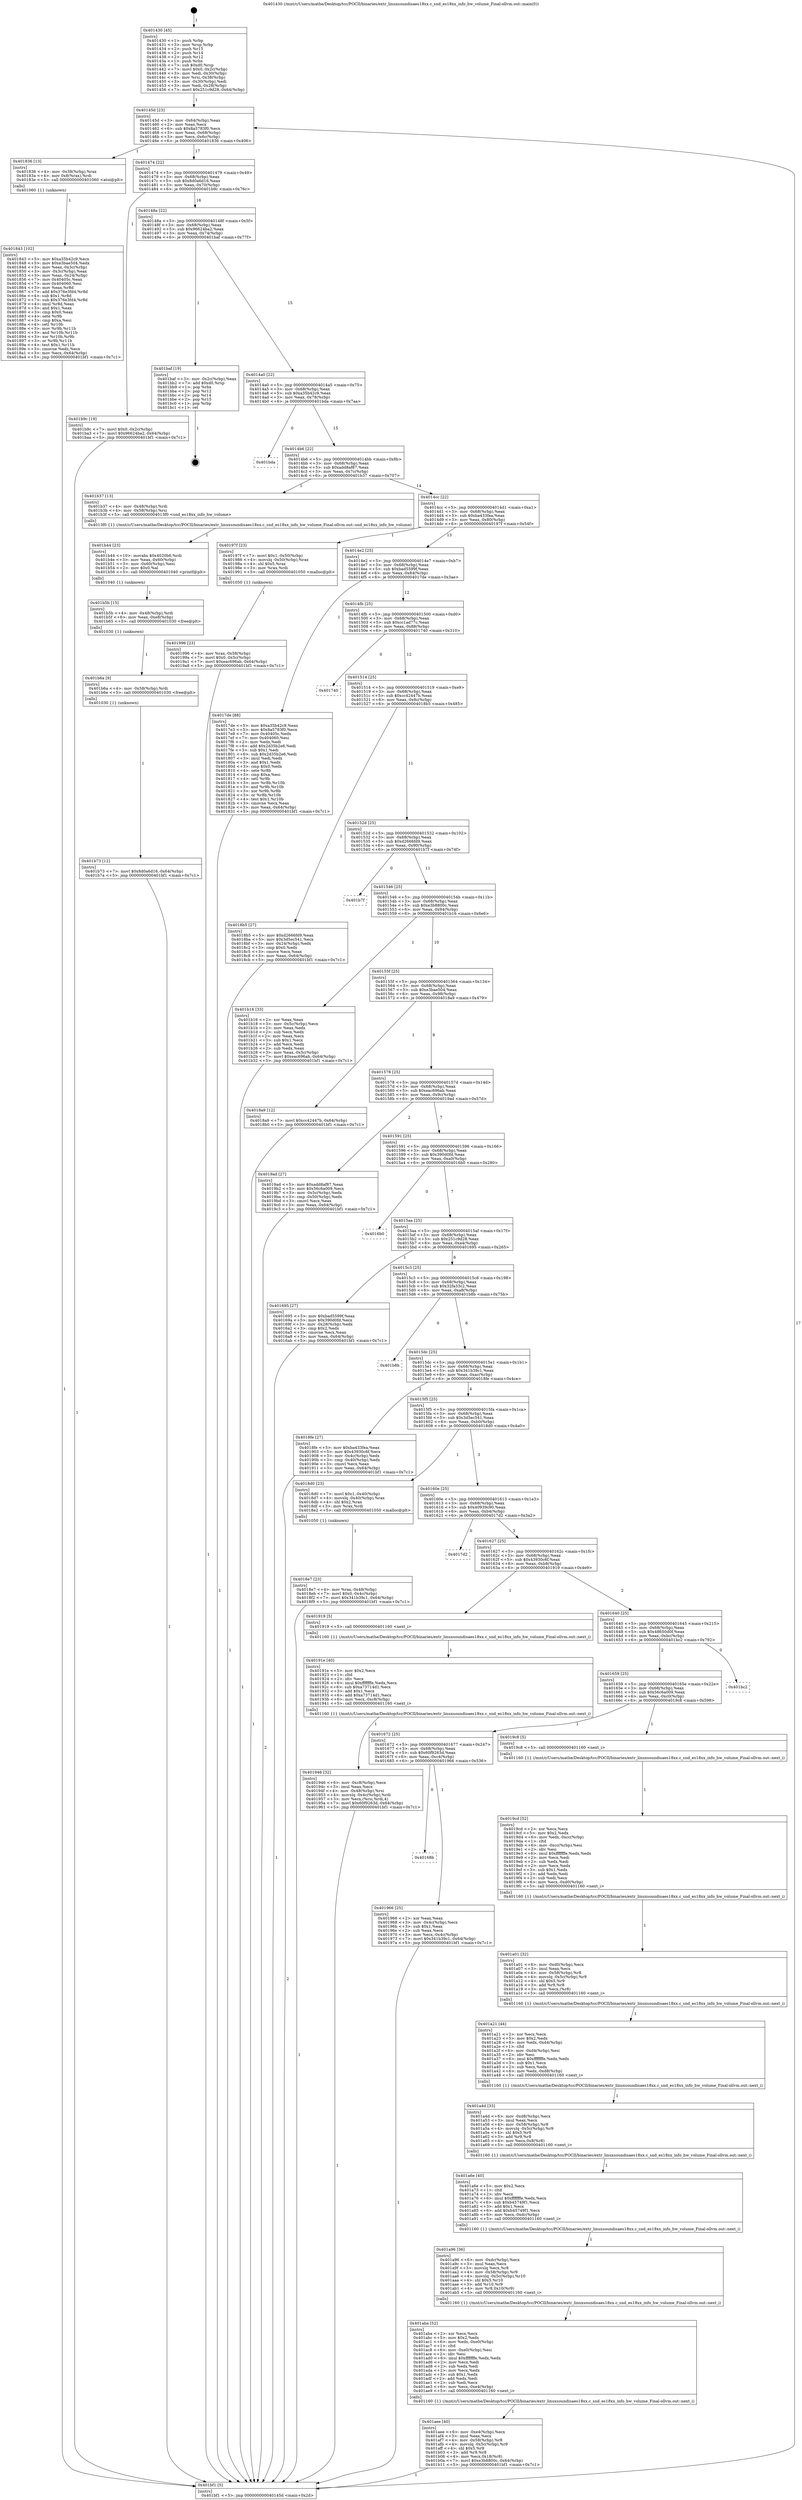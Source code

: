 digraph "0x401430" {
  label = "0x401430 (/mnt/c/Users/mathe/Desktop/tcc/POCII/binaries/extr_linuxsoundisaes18xx.c_snd_es18xx_info_hw_volume_Final-ollvm.out::main(0))"
  labelloc = "t"
  node[shape=record]

  Entry [label="",width=0.3,height=0.3,shape=circle,fillcolor=black,style=filled]
  "0x40145d" [label="{
     0x40145d [23]\l
     | [instrs]\l
     &nbsp;&nbsp;0x40145d \<+3\>: mov -0x64(%rbp),%eax\l
     &nbsp;&nbsp;0x401460 \<+2\>: mov %eax,%ecx\l
     &nbsp;&nbsp;0x401462 \<+6\>: sub $0x8a5783f0,%ecx\l
     &nbsp;&nbsp;0x401468 \<+3\>: mov %eax,-0x68(%rbp)\l
     &nbsp;&nbsp;0x40146b \<+3\>: mov %ecx,-0x6c(%rbp)\l
     &nbsp;&nbsp;0x40146e \<+6\>: je 0000000000401836 \<main+0x406\>\l
  }"]
  "0x401836" [label="{
     0x401836 [13]\l
     | [instrs]\l
     &nbsp;&nbsp;0x401836 \<+4\>: mov -0x38(%rbp),%rax\l
     &nbsp;&nbsp;0x40183a \<+4\>: mov 0x8(%rax),%rdi\l
     &nbsp;&nbsp;0x40183e \<+5\>: call 0000000000401060 \<atoi@plt\>\l
     | [calls]\l
     &nbsp;&nbsp;0x401060 \{1\} (unknown)\l
  }"]
  "0x401474" [label="{
     0x401474 [22]\l
     | [instrs]\l
     &nbsp;&nbsp;0x401474 \<+5\>: jmp 0000000000401479 \<main+0x49\>\l
     &nbsp;&nbsp;0x401479 \<+3\>: mov -0x68(%rbp),%eax\l
     &nbsp;&nbsp;0x40147c \<+5\>: sub $0x8d0a6d16,%eax\l
     &nbsp;&nbsp;0x401481 \<+3\>: mov %eax,-0x70(%rbp)\l
     &nbsp;&nbsp;0x401484 \<+6\>: je 0000000000401b9c \<main+0x76c\>\l
  }"]
  Exit [label="",width=0.3,height=0.3,shape=circle,fillcolor=black,style=filled,peripheries=2]
  "0x401b9c" [label="{
     0x401b9c [19]\l
     | [instrs]\l
     &nbsp;&nbsp;0x401b9c \<+7\>: movl $0x0,-0x2c(%rbp)\l
     &nbsp;&nbsp;0x401ba3 \<+7\>: movl $0x96624ba2,-0x64(%rbp)\l
     &nbsp;&nbsp;0x401baa \<+5\>: jmp 0000000000401bf1 \<main+0x7c1\>\l
  }"]
  "0x40148a" [label="{
     0x40148a [22]\l
     | [instrs]\l
     &nbsp;&nbsp;0x40148a \<+5\>: jmp 000000000040148f \<main+0x5f\>\l
     &nbsp;&nbsp;0x40148f \<+3\>: mov -0x68(%rbp),%eax\l
     &nbsp;&nbsp;0x401492 \<+5\>: sub $0x96624ba2,%eax\l
     &nbsp;&nbsp;0x401497 \<+3\>: mov %eax,-0x74(%rbp)\l
     &nbsp;&nbsp;0x40149a \<+6\>: je 0000000000401baf \<main+0x77f\>\l
  }"]
  "0x401b73" [label="{
     0x401b73 [12]\l
     | [instrs]\l
     &nbsp;&nbsp;0x401b73 \<+7\>: movl $0x8d0a6d16,-0x64(%rbp)\l
     &nbsp;&nbsp;0x401b7a \<+5\>: jmp 0000000000401bf1 \<main+0x7c1\>\l
  }"]
  "0x401baf" [label="{
     0x401baf [19]\l
     | [instrs]\l
     &nbsp;&nbsp;0x401baf \<+3\>: mov -0x2c(%rbp),%eax\l
     &nbsp;&nbsp;0x401bb2 \<+7\>: add $0xd0,%rsp\l
     &nbsp;&nbsp;0x401bb9 \<+1\>: pop %rbx\l
     &nbsp;&nbsp;0x401bba \<+2\>: pop %r12\l
     &nbsp;&nbsp;0x401bbc \<+2\>: pop %r14\l
     &nbsp;&nbsp;0x401bbe \<+2\>: pop %r15\l
     &nbsp;&nbsp;0x401bc0 \<+1\>: pop %rbp\l
     &nbsp;&nbsp;0x401bc1 \<+1\>: ret\l
  }"]
  "0x4014a0" [label="{
     0x4014a0 [22]\l
     | [instrs]\l
     &nbsp;&nbsp;0x4014a0 \<+5\>: jmp 00000000004014a5 \<main+0x75\>\l
     &nbsp;&nbsp;0x4014a5 \<+3\>: mov -0x68(%rbp),%eax\l
     &nbsp;&nbsp;0x4014a8 \<+5\>: sub $0xa35b42c9,%eax\l
     &nbsp;&nbsp;0x4014ad \<+3\>: mov %eax,-0x78(%rbp)\l
     &nbsp;&nbsp;0x4014b0 \<+6\>: je 0000000000401bda \<main+0x7aa\>\l
  }"]
  "0x401b6a" [label="{
     0x401b6a [9]\l
     | [instrs]\l
     &nbsp;&nbsp;0x401b6a \<+4\>: mov -0x58(%rbp),%rdi\l
     &nbsp;&nbsp;0x401b6e \<+5\>: call 0000000000401030 \<free@plt\>\l
     | [calls]\l
     &nbsp;&nbsp;0x401030 \{1\} (unknown)\l
  }"]
  "0x401bda" [label="{
     0x401bda\l
  }", style=dashed]
  "0x4014b6" [label="{
     0x4014b6 [22]\l
     | [instrs]\l
     &nbsp;&nbsp;0x4014b6 \<+5\>: jmp 00000000004014bb \<main+0x8b\>\l
     &nbsp;&nbsp;0x4014bb \<+3\>: mov -0x68(%rbp),%eax\l
     &nbsp;&nbsp;0x4014be \<+5\>: sub $0xadd8af87,%eax\l
     &nbsp;&nbsp;0x4014c3 \<+3\>: mov %eax,-0x7c(%rbp)\l
     &nbsp;&nbsp;0x4014c6 \<+6\>: je 0000000000401b37 \<main+0x707\>\l
  }"]
  "0x401b5b" [label="{
     0x401b5b [15]\l
     | [instrs]\l
     &nbsp;&nbsp;0x401b5b \<+4\>: mov -0x48(%rbp),%rdi\l
     &nbsp;&nbsp;0x401b5f \<+6\>: mov %eax,-0xe8(%rbp)\l
     &nbsp;&nbsp;0x401b65 \<+5\>: call 0000000000401030 \<free@plt\>\l
     | [calls]\l
     &nbsp;&nbsp;0x401030 \{1\} (unknown)\l
  }"]
  "0x401b37" [label="{
     0x401b37 [13]\l
     | [instrs]\l
     &nbsp;&nbsp;0x401b37 \<+4\>: mov -0x48(%rbp),%rdi\l
     &nbsp;&nbsp;0x401b3b \<+4\>: mov -0x58(%rbp),%rsi\l
     &nbsp;&nbsp;0x401b3f \<+5\>: call 00000000004013f0 \<snd_es18xx_info_hw_volume\>\l
     | [calls]\l
     &nbsp;&nbsp;0x4013f0 \{1\} (/mnt/c/Users/mathe/Desktop/tcc/POCII/binaries/extr_linuxsoundisaes18xx.c_snd_es18xx_info_hw_volume_Final-ollvm.out::snd_es18xx_info_hw_volume)\l
  }"]
  "0x4014cc" [label="{
     0x4014cc [22]\l
     | [instrs]\l
     &nbsp;&nbsp;0x4014cc \<+5\>: jmp 00000000004014d1 \<main+0xa1\>\l
     &nbsp;&nbsp;0x4014d1 \<+3\>: mov -0x68(%rbp),%eax\l
     &nbsp;&nbsp;0x4014d4 \<+5\>: sub $0xba433fea,%eax\l
     &nbsp;&nbsp;0x4014d9 \<+3\>: mov %eax,-0x80(%rbp)\l
     &nbsp;&nbsp;0x4014dc \<+6\>: je 000000000040197f \<main+0x54f\>\l
  }"]
  "0x401b44" [label="{
     0x401b44 [23]\l
     | [instrs]\l
     &nbsp;&nbsp;0x401b44 \<+10\>: movabs $0x4020b6,%rdi\l
     &nbsp;&nbsp;0x401b4e \<+3\>: mov %eax,-0x60(%rbp)\l
     &nbsp;&nbsp;0x401b51 \<+3\>: mov -0x60(%rbp),%esi\l
     &nbsp;&nbsp;0x401b54 \<+2\>: mov $0x0,%al\l
     &nbsp;&nbsp;0x401b56 \<+5\>: call 0000000000401040 \<printf@plt\>\l
     | [calls]\l
     &nbsp;&nbsp;0x401040 \{1\} (unknown)\l
  }"]
  "0x40197f" [label="{
     0x40197f [23]\l
     | [instrs]\l
     &nbsp;&nbsp;0x40197f \<+7\>: movl $0x1,-0x50(%rbp)\l
     &nbsp;&nbsp;0x401986 \<+4\>: movslq -0x50(%rbp),%rax\l
     &nbsp;&nbsp;0x40198a \<+4\>: shl $0x5,%rax\l
     &nbsp;&nbsp;0x40198e \<+3\>: mov %rax,%rdi\l
     &nbsp;&nbsp;0x401991 \<+5\>: call 0000000000401050 \<malloc@plt\>\l
     | [calls]\l
     &nbsp;&nbsp;0x401050 \{1\} (unknown)\l
  }"]
  "0x4014e2" [label="{
     0x4014e2 [25]\l
     | [instrs]\l
     &nbsp;&nbsp;0x4014e2 \<+5\>: jmp 00000000004014e7 \<main+0xb7\>\l
     &nbsp;&nbsp;0x4014e7 \<+3\>: mov -0x68(%rbp),%eax\l
     &nbsp;&nbsp;0x4014ea \<+5\>: sub $0xbad5599f,%eax\l
     &nbsp;&nbsp;0x4014ef \<+6\>: mov %eax,-0x84(%rbp)\l
     &nbsp;&nbsp;0x4014f5 \<+6\>: je 00000000004017de \<main+0x3ae\>\l
  }"]
  "0x401aee" [label="{
     0x401aee [40]\l
     | [instrs]\l
     &nbsp;&nbsp;0x401aee \<+6\>: mov -0xe4(%rbp),%ecx\l
     &nbsp;&nbsp;0x401af4 \<+3\>: imul %eax,%ecx\l
     &nbsp;&nbsp;0x401af7 \<+4\>: mov -0x58(%rbp),%r8\l
     &nbsp;&nbsp;0x401afb \<+4\>: movslq -0x5c(%rbp),%r9\l
     &nbsp;&nbsp;0x401aff \<+4\>: shl $0x5,%r9\l
     &nbsp;&nbsp;0x401b03 \<+3\>: add %r9,%r8\l
     &nbsp;&nbsp;0x401b06 \<+4\>: mov %ecx,0x18(%r8)\l
     &nbsp;&nbsp;0x401b0a \<+7\>: movl $0xe3b8800c,-0x64(%rbp)\l
     &nbsp;&nbsp;0x401b11 \<+5\>: jmp 0000000000401bf1 \<main+0x7c1\>\l
  }"]
  "0x4017de" [label="{
     0x4017de [88]\l
     | [instrs]\l
     &nbsp;&nbsp;0x4017de \<+5\>: mov $0xa35b42c9,%eax\l
     &nbsp;&nbsp;0x4017e3 \<+5\>: mov $0x8a5783f0,%ecx\l
     &nbsp;&nbsp;0x4017e8 \<+7\>: mov 0x40405c,%edx\l
     &nbsp;&nbsp;0x4017ef \<+7\>: mov 0x404060,%esi\l
     &nbsp;&nbsp;0x4017f6 \<+2\>: mov %edx,%edi\l
     &nbsp;&nbsp;0x4017f8 \<+6\>: add $0x2d35b2e6,%edi\l
     &nbsp;&nbsp;0x4017fe \<+3\>: sub $0x1,%edi\l
     &nbsp;&nbsp;0x401801 \<+6\>: sub $0x2d35b2e6,%edi\l
     &nbsp;&nbsp;0x401807 \<+3\>: imul %edi,%edx\l
     &nbsp;&nbsp;0x40180a \<+3\>: and $0x1,%edx\l
     &nbsp;&nbsp;0x40180d \<+3\>: cmp $0x0,%edx\l
     &nbsp;&nbsp;0x401810 \<+4\>: sete %r8b\l
     &nbsp;&nbsp;0x401814 \<+3\>: cmp $0xa,%esi\l
     &nbsp;&nbsp;0x401817 \<+4\>: setl %r9b\l
     &nbsp;&nbsp;0x40181b \<+3\>: mov %r8b,%r10b\l
     &nbsp;&nbsp;0x40181e \<+3\>: and %r9b,%r10b\l
     &nbsp;&nbsp;0x401821 \<+3\>: xor %r9b,%r8b\l
     &nbsp;&nbsp;0x401824 \<+3\>: or %r8b,%r10b\l
     &nbsp;&nbsp;0x401827 \<+4\>: test $0x1,%r10b\l
     &nbsp;&nbsp;0x40182b \<+3\>: cmovne %ecx,%eax\l
     &nbsp;&nbsp;0x40182e \<+3\>: mov %eax,-0x64(%rbp)\l
     &nbsp;&nbsp;0x401831 \<+5\>: jmp 0000000000401bf1 \<main+0x7c1\>\l
  }"]
  "0x4014fb" [label="{
     0x4014fb [25]\l
     | [instrs]\l
     &nbsp;&nbsp;0x4014fb \<+5\>: jmp 0000000000401500 \<main+0xd0\>\l
     &nbsp;&nbsp;0x401500 \<+3\>: mov -0x68(%rbp),%eax\l
     &nbsp;&nbsp;0x401503 \<+5\>: sub $0xcc1ad77c,%eax\l
     &nbsp;&nbsp;0x401508 \<+6\>: mov %eax,-0x88(%rbp)\l
     &nbsp;&nbsp;0x40150e \<+6\>: je 0000000000401740 \<main+0x310\>\l
  }"]
  "0x401aba" [label="{
     0x401aba [52]\l
     | [instrs]\l
     &nbsp;&nbsp;0x401aba \<+2\>: xor %ecx,%ecx\l
     &nbsp;&nbsp;0x401abc \<+5\>: mov $0x2,%edx\l
     &nbsp;&nbsp;0x401ac1 \<+6\>: mov %edx,-0xe0(%rbp)\l
     &nbsp;&nbsp;0x401ac7 \<+1\>: cltd\l
     &nbsp;&nbsp;0x401ac8 \<+6\>: mov -0xe0(%rbp),%esi\l
     &nbsp;&nbsp;0x401ace \<+2\>: idiv %esi\l
     &nbsp;&nbsp;0x401ad0 \<+6\>: imul $0xfffffffe,%edx,%edx\l
     &nbsp;&nbsp;0x401ad6 \<+2\>: mov %ecx,%edi\l
     &nbsp;&nbsp;0x401ad8 \<+2\>: sub %edx,%edi\l
     &nbsp;&nbsp;0x401ada \<+2\>: mov %ecx,%edx\l
     &nbsp;&nbsp;0x401adc \<+3\>: sub $0x1,%edx\l
     &nbsp;&nbsp;0x401adf \<+2\>: add %edx,%edi\l
     &nbsp;&nbsp;0x401ae1 \<+2\>: sub %edi,%ecx\l
     &nbsp;&nbsp;0x401ae3 \<+6\>: mov %ecx,-0xe4(%rbp)\l
     &nbsp;&nbsp;0x401ae9 \<+5\>: call 0000000000401160 \<next_i\>\l
     | [calls]\l
     &nbsp;&nbsp;0x401160 \{1\} (/mnt/c/Users/mathe/Desktop/tcc/POCII/binaries/extr_linuxsoundisaes18xx.c_snd_es18xx_info_hw_volume_Final-ollvm.out::next_i)\l
  }"]
  "0x401740" [label="{
     0x401740\l
  }", style=dashed]
  "0x401514" [label="{
     0x401514 [25]\l
     | [instrs]\l
     &nbsp;&nbsp;0x401514 \<+5\>: jmp 0000000000401519 \<main+0xe9\>\l
     &nbsp;&nbsp;0x401519 \<+3\>: mov -0x68(%rbp),%eax\l
     &nbsp;&nbsp;0x40151c \<+5\>: sub $0xcc42447b,%eax\l
     &nbsp;&nbsp;0x401521 \<+6\>: mov %eax,-0x8c(%rbp)\l
     &nbsp;&nbsp;0x401527 \<+6\>: je 00000000004018b5 \<main+0x485\>\l
  }"]
  "0x401a96" [label="{
     0x401a96 [36]\l
     | [instrs]\l
     &nbsp;&nbsp;0x401a96 \<+6\>: mov -0xdc(%rbp),%ecx\l
     &nbsp;&nbsp;0x401a9c \<+3\>: imul %eax,%ecx\l
     &nbsp;&nbsp;0x401a9f \<+3\>: movslq %ecx,%r8\l
     &nbsp;&nbsp;0x401aa2 \<+4\>: mov -0x58(%rbp),%r9\l
     &nbsp;&nbsp;0x401aa6 \<+4\>: movslq -0x5c(%rbp),%r10\l
     &nbsp;&nbsp;0x401aaa \<+4\>: shl $0x5,%r10\l
     &nbsp;&nbsp;0x401aae \<+3\>: add %r10,%r9\l
     &nbsp;&nbsp;0x401ab1 \<+4\>: mov %r8,0x10(%r9)\l
     &nbsp;&nbsp;0x401ab5 \<+5\>: call 0000000000401160 \<next_i\>\l
     | [calls]\l
     &nbsp;&nbsp;0x401160 \{1\} (/mnt/c/Users/mathe/Desktop/tcc/POCII/binaries/extr_linuxsoundisaes18xx.c_snd_es18xx_info_hw_volume_Final-ollvm.out::next_i)\l
  }"]
  "0x4018b5" [label="{
     0x4018b5 [27]\l
     | [instrs]\l
     &nbsp;&nbsp;0x4018b5 \<+5\>: mov $0xd2666fd9,%eax\l
     &nbsp;&nbsp;0x4018ba \<+5\>: mov $0x3d5ec541,%ecx\l
     &nbsp;&nbsp;0x4018bf \<+3\>: mov -0x24(%rbp),%edx\l
     &nbsp;&nbsp;0x4018c2 \<+3\>: cmp $0x0,%edx\l
     &nbsp;&nbsp;0x4018c5 \<+3\>: cmove %ecx,%eax\l
     &nbsp;&nbsp;0x4018c8 \<+3\>: mov %eax,-0x64(%rbp)\l
     &nbsp;&nbsp;0x4018cb \<+5\>: jmp 0000000000401bf1 \<main+0x7c1\>\l
  }"]
  "0x40152d" [label="{
     0x40152d [25]\l
     | [instrs]\l
     &nbsp;&nbsp;0x40152d \<+5\>: jmp 0000000000401532 \<main+0x102\>\l
     &nbsp;&nbsp;0x401532 \<+3\>: mov -0x68(%rbp),%eax\l
     &nbsp;&nbsp;0x401535 \<+5\>: sub $0xd2666fd9,%eax\l
     &nbsp;&nbsp;0x40153a \<+6\>: mov %eax,-0x90(%rbp)\l
     &nbsp;&nbsp;0x401540 \<+6\>: je 0000000000401b7f \<main+0x74f\>\l
  }"]
  "0x401a6e" [label="{
     0x401a6e [40]\l
     | [instrs]\l
     &nbsp;&nbsp;0x401a6e \<+5\>: mov $0x2,%ecx\l
     &nbsp;&nbsp;0x401a73 \<+1\>: cltd\l
     &nbsp;&nbsp;0x401a74 \<+2\>: idiv %ecx\l
     &nbsp;&nbsp;0x401a76 \<+6\>: imul $0xfffffffe,%edx,%ecx\l
     &nbsp;&nbsp;0x401a7c \<+6\>: sub $0xb45749f1,%ecx\l
     &nbsp;&nbsp;0x401a82 \<+3\>: add $0x1,%ecx\l
     &nbsp;&nbsp;0x401a85 \<+6\>: add $0xb45749f1,%ecx\l
     &nbsp;&nbsp;0x401a8b \<+6\>: mov %ecx,-0xdc(%rbp)\l
     &nbsp;&nbsp;0x401a91 \<+5\>: call 0000000000401160 \<next_i\>\l
     | [calls]\l
     &nbsp;&nbsp;0x401160 \{1\} (/mnt/c/Users/mathe/Desktop/tcc/POCII/binaries/extr_linuxsoundisaes18xx.c_snd_es18xx_info_hw_volume_Final-ollvm.out::next_i)\l
  }"]
  "0x401b7f" [label="{
     0x401b7f\l
  }", style=dashed]
  "0x401546" [label="{
     0x401546 [25]\l
     | [instrs]\l
     &nbsp;&nbsp;0x401546 \<+5\>: jmp 000000000040154b \<main+0x11b\>\l
     &nbsp;&nbsp;0x40154b \<+3\>: mov -0x68(%rbp),%eax\l
     &nbsp;&nbsp;0x40154e \<+5\>: sub $0xe3b8800c,%eax\l
     &nbsp;&nbsp;0x401553 \<+6\>: mov %eax,-0x94(%rbp)\l
     &nbsp;&nbsp;0x401559 \<+6\>: je 0000000000401b16 \<main+0x6e6\>\l
  }"]
  "0x401a4d" [label="{
     0x401a4d [33]\l
     | [instrs]\l
     &nbsp;&nbsp;0x401a4d \<+6\>: mov -0xd8(%rbp),%ecx\l
     &nbsp;&nbsp;0x401a53 \<+3\>: imul %eax,%ecx\l
     &nbsp;&nbsp;0x401a56 \<+4\>: mov -0x58(%rbp),%r8\l
     &nbsp;&nbsp;0x401a5a \<+4\>: movslq -0x5c(%rbp),%r9\l
     &nbsp;&nbsp;0x401a5e \<+4\>: shl $0x5,%r9\l
     &nbsp;&nbsp;0x401a62 \<+3\>: add %r9,%r8\l
     &nbsp;&nbsp;0x401a65 \<+4\>: mov %ecx,0x8(%r8)\l
     &nbsp;&nbsp;0x401a69 \<+5\>: call 0000000000401160 \<next_i\>\l
     | [calls]\l
     &nbsp;&nbsp;0x401160 \{1\} (/mnt/c/Users/mathe/Desktop/tcc/POCII/binaries/extr_linuxsoundisaes18xx.c_snd_es18xx_info_hw_volume_Final-ollvm.out::next_i)\l
  }"]
  "0x401b16" [label="{
     0x401b16 [33]\l
     | [instrs]\l
     &nbsp;&nbsp;0x401b16 \<+2\>: xor %eax,%eax\l
     &nbsp;&nbsp;0x401b18 \<+3\>: mov -0x5c(%rbp),%ecx\l
     &nbsp;&nbsp;0x401b1b \<+2\>: mov %eax,%edx\l
     &nbsp;&nbsp;0x401b1d \<+2\>: sub %ecx,%edx\l
     &nbsp;&nbsp;0x401b1f \<+2\>: mov %eax,%ecx\l
     &nbsp;&nbsp;0x401b21 \<+3\>: sub $0x1,%ecx\l
     &nbsp;&nbsp;0x401b24 \<+2\>: add %ecx,%edx\l
     &nbsp;&nbsp;0x401b26 \<+2\>: sub %edx,%eax\l
     &nbsp;&nbsp;0x401b28 \<+3\>: mov %eax,-0x5c(%rbp)\l
     &nbsp;&nbsp;0x401b2b \<+7\>: movl $0xeac696ab,-0x64(%rbp)\l
     &nbsp;&nbsp;0x401b32 \<+5\>: jmp 0000000000401bf1 \<main+0x7c1\>\l
  }"]
  "0x40155f" [label="{
     0x40155f [25]\l
     | [instrs]\l
     &nbsp;&nbsp;0x40155f \<+5\>: jmp 0000000000401564 \<main+0x134\>\l
     &nbsp;&nbsp;0x401564 \<+3\>: mov -0x68(%rbp),%eax\l
     &nbsp;&nbsp;0x401567 \<+5\>: sub $0xe3bae504,%eax\l
     &nbsp;&nbsp;0x40156c \<+6\>: mov %eax,-0x98(%rbp)\l
     &nbsp;&nbsp;0x401572 \<+6\>: je 00000000004018a9 \<main+0x479\>\l
  }"]
  "0x401a21" [label="{
     0x401a21 [44]\l
     | [instrs]\l
     &nbsp;&nbsp;0x401a21 \<+2\>: xor %ecx,%ecx\l
     &nbsp;&nbsp;0x401a23 \<+5\>: mov $0x2,%edx\l
     &nbsp;&nbsp;0x401a28 \<+6\>: mov %edx,-0xd4(%rbp)\l
     &nbsp;&nbsp;0x401a2e \<+1\>: cltd\l
     &nbsp;&nbsp;0x401a2f \<+6\>: mov -0xd4(%rbp),%esi\l
     &nbsp;&nbsp;0x401a35 \<+2\>: idiv %esi\l
     &nbsp;&nbsp;0x401a37 \<+6\>: imul $0xfffffffe,%edx,%edx\l
     &nbsp;&nbsp;0x401a3d \<+3\>: sub $0x1,%ecx\l
     &nbsp;&nbsp;0x401a40 \<+2\>: sub %ecx,%edx\l
     &nbsp;&nbsp;0x401a42 \<+6\>: mov %edx,-0xd8(%rbp)\l
     &nbsp;&nbsp;0x401a48 \<+5\>: call 0000000000401160 \<next_i\>\l
     | [calls]\l
     &nbsp;&nbsp;0x401160 \{1\} (/mnt/c/Users/mathe/Desktop/tcc/POCII/binaries/extr_linuxsoundisaes18xx.c_snd_es18xx_info_hw_volume_Final-ollvm.out::next_i)\l
  }"]
  "0x4018a9" [label="{
     0x4018a9 [12]\l
     | [instrs]\l
     &nbsp;&nbsp;0x4018a9 \<+7\>: movl $0xcc42447b,-0x64(%rbp)\l
     &nbsp;&nbsp;0x4018b0 \<+5\>: jmp 0000000000401bf1 \<main+0x7c1\>\l
  }"]
  "0x401578" [label="{
     0x401578 [25]\l
     | [instrs]\l
     &nbsp;&nbsp;0x401578 \<+5\>: jmp 000000000040157d \<main+0x14d\>\l
     &nbsp;&nbsp;0x40157d \<+3\>: mov -0x68(%rbp),%eax\l
     &nbsp;&nbsp;0x401580 \<+5\>: sub $0xeac696ab,%eax\l
     &nbsp;&nbsp;0x401585 \<+6\>: mov %eax,-0x9c(%rbp)\l
     &nbsp;&nbsp;0x40158b \<+6\>: je 00000000004019ad \<main+0x57d\>\l
  }"]
  "0x401a01" [label="{
     0x401a01 [32]\l
     | [instrs]\l
     &nbsp;&nbsp;0x401a01 \<+6\>: mov -0xd0(%rbp),%ecx\l
     &nbsp;&nbsp;0x401a07 \<+3\>: imul %eax,%ecx\l
     &nbsp;&nbsp;0x401a0a \<+4\>: mov -0x58(%rbp),%r8\l
     &nbsp;&nbsp;0x401a0e \<+4\>: movslq -0x5c(%rbp),%r9\l
     &nbsp;&nbsp;0x401a12 \<+4\>: shl $0x5,%r9\l
     &nbsp;&nbsp;0x401a16 \<+3\>: add %r9,%r8\l
     &nbsp;&nbsp;0x401a19 \<+3\>: mov %ecx,(%r8)\l
     &nbsp;&nbsp;0x401a1c \<+5\>: call 0000000000401160 \<next_i\>\l
     | [calls]\l
     &nbsp;&nbsp;0x401160 \{1\} (/mnt/c/Users/mathe/Desktop/tcc/POCII/binaries/extr_linuxsoundisaes18xx.c_snd_es18xx_info_hw_volume_Final-ollvm.out::next_i)\l
  }"]
  "0x4019ad" [label="{
     0x4019ad [27]\l
     | [instrs]\l
     &nbsp;&nbsp;0x4019ad \<+5\>: mov $0xadd8af87,%eax\l
     &nbsp;&nbsp;0x4019b2 \<+5\>: mov $0x56c6a009,%ecx\l
     &nbsp;&nbsp;0x4019b7 \<+3\>: mov -0x5c(%rbp),%edx\l
     &nbsp;&nbsp;0x4019ba \<+3\>: cmp -0x50(%rbp),%edx\l
     &nbsp;&nbsp;0x4019bd \<+3\>: cmovl %ecx,%eax\l
     &nbsp;&nbsp;0x4019c0 \<+3\>: mov %eax,-0x64(%rbp)\l
     &nbsp;&nbsp;0x4019c3 \<+5\>: jmp 0000000000401bf1 \<main+0x7c1\>\l
  }"]
  "0x401591" [label="{
     0x401591 [25]\l
     | [instrs]\l
     &nbsp;&nbsp;0x401591 \<+5\>: jmp 0000000000401596 \<main+0x166\>\l
     &nbsp;&nbsp;0x401596 \<+3\>: mov -0x68(%rbp),%eax\l
     &nbsp;&nbsp;0x401599 \<+5\>: sub $0x390d0fd,%eax\l
     &nbsp;&nbsp;0x40159e \<+6\>: mov %eax,-0xa0(%rbp)\l
     &nbsp;&nbsp;0x4015a4 \<+6\>: je 00000000004016b0 \<main+0x280\>\l
  }"]
  "0x4019cd" [label="{
     0x4019cd [52]\l
     | [instrs]\l
     &nbsp;&nbsp;0x4019cd \<+2\>: xor %ecx,%ecx\l
     &nbsp;&nbsp;0x4019cf \<+5\>: mov $0x2,%edx\l
     &nbsp;&nbsp;0x4019d4 \<+6\>: mov %edx,-0xcc(%rbp)\l
     &nbsp;&nbsp;0x4019da \<+1\>: cltd\l
     &nbsp;&nbsp;0x4019db \<+6\>: mov -0xcc(%rbp),%esi\l
     &nbsp;&nbsp;0x4019e1 \<+2\>: idiv %esi\l
     &nbsp;&nbsp;0x4019e3 \<+6\>: imul $0xfffffffe,%edx,%edx\l
     &nbsp;&nbsp;0x4019e9 \<+2\>: mov %ecx,%edi\l
     &nbsp;&nbsp;0x4019eb \<+2\>: sub %edx,%edi\l
     &nbsp;&nbsp;0x4019ed \<+2\>: mov %ecx,%edx\l
     &nbsp;&nbsp;0x4019ef \<+3\>: sub $0x1,%edx\l
     &nbsp;&nbsp;0x4019f2 \<+2\>: add %edx,%edi\l
     &nbsp;&nbsp;0x4019f4 \<+2\>: sub %edi,%ecx\l
     &nbsp;&nbsp;0x4019f6 \<+6\>: mov %ecx,-0xd0(%rbp)\l
     &nbsp;&nbsp;0x4019fc \<+5\>: call 0000000000401160 \<next_i\>\l
     | [calls]\l
     &nbsp;&nbsp;0x401160 \{1\} (/mnt/c/Users/mathe/Desktop/tcc/POCII/binaries/extr_linuxsoundisaes18xx.c_snd_es18xx_info_hw_volume_Final-ollvm.out::next_i)\l
  }"]
  "0x4016b0" [label="{
     0x4016b0\l
  }", style=dashed]
  "0x4015aa" [label="{
     0x4015aa [25]\l
     | [instrs]\l
     &nbsp;&nbsp;0x4015aa \<+5\>: jmp 00000000004015af \<main+0x17f\>\l
     &nbsp;&nbsp;0x4015af \<+3\>: mov -0x68(%rbp),%eax\l
     &nbsp;&nbsp;0x4015b2 \<+5\>: sub $0x251c9d28,%eax\l
     &nbsp;&nbsp;0x4015b7 \<+6\>: mov %eax,-0xa4(%rbp)\l
     &nbsp;&nbsp;0x4015bd \<+6\>: je 0000000000401695 \<main+0x265\>\l
  }"]
  "0x401996" [label="{
     0x401996 [23]\l
     | [instrs]\l
     &nbsp;&nbsp;0x401996 \<+4\>: mov %rax,-0x58(%rbp)\l
     &nbsp;&nbsp;0x40199a \<+7\>: movl $0x0,-0x5c(%rbp)\l
     &nbsp;&nbsp;0x4019a1 \<+7\>: movl $0xeac696ab,-0x64(%rbp)\l
     &nbsp;&nbsp;0x4019a8 \<+5\>: jmp 0000000000401bf1 \<main+0x7c1\>\l
  }"]
  "0x401695" [label="{
     0x401695 [27]\l
     | [instrs]\l
     &nbsp;&nbsp;0x401695 \<+5\>: mov $0xbad5599f,%eax\l
     &nbsp;&nbsp;0x40169a \<+5\>: mov $0x390d0fd,%ecx\l
     &nbsp;&nbsp;0x40169f \<+3\>: mov -0x28(%rbp),%edx\l
     &nbsp;&nbsp;0x4016a2 \<+3\>: cmp $0x2,%edx\l
     &nbsp;&nbsp;0x4016a5 \<+3\>: cmovne %ecx,%eax\l
     &nbsp;&nbsp;0x4016a8 \<+3\>: mov %eax,-0x64(%rbp)\l
     &nbsp;&nbsp;0x4016ab \<+5\>: jmp 0000000000401bf1 \<main+0x7c1\>\l
  }"]
  "0x4015c3" [label="{
     0x4015c3 [25]\l
     | [instrs]\l
     &nbsp;&nbsp;0x4015c3 \<+5\>: jmp 00000000004015c8 \<main+0x198\>\l
     &nbsp;&nbsp;0x4015c8 \<+3\>: mov -0x68(%rbp),%eax\l
     &nbsp;&nbsp;0x4015cb \<+5\>: sub $0x32fa33c2,%eax\l
     &nbsp;&nbsp;0x4015d0 \<+6\>: mov %eax,-0xa8(%rbp)\l
     &nbsp;&nbsp;0x4015d6 \<+6\>: je 0000000000401b8b \<main+0x75b\>\l
  }"]
  "0x401bf1" [label="{
     0x401bf1 [5]\l
     | [instrs]\l
     &nbsp;&nbsp;0x401bf1 \<+5\>: jmp 000000000040145d \<main+0x2d\>\l
  }"]
  "0x401430" [label="{
     0x401430 [45]\l
     | [instrs]\l
     &nbsp;&nbsp;0x401430 \<+1\>: push %rbp\l
     &nbsp;&nbsp;0x401431 \<+3\>: mov %rsp,%rbp\l
     &nbsp;&nbsp;0x401434 \<+2\>: push %r15\l
     &nbsp;&nbsp;0x401436 \<+2\>: push %r14\l
     &nbsp;&nbsp;0x401438 \<+2\>: push %r12\l
     &nbsp;&nbsp;0x40143a \<+1\>: push %rbx\l
     &nbsp;&nbsp;0x40143b \<+7\>: sub $0xd0,%rsp\l
     &nbsp;&nbsp;0x401442 \<+7\>: movl $0x0,-0x2c(%rbp)\l
     &nbsp;&nbsp;0x401449 \<+3\>: mov %edi,-0x30(%rbp)\l
     &nbsp;&nbsp;0x40144c \<+4\>: mov %rsi,-0x38(%rbp)\l
     &nbsp;&nbsp;0x401450 \<+3\>: mov -0x30(%rbp),%edi\l
     &nbsp;&nbsp;0x401453 \<+3\>: mov %edi,-0x28(%rbp)\l
     &nbsp;&nbsp;0x401456 \<+7\>: movl $0x251c9d28,-0x64(%rbp)\l
  }"]
  "0x401843" [label="{
     0x401843 [102]\l
     | [instrs]\l
     &nbsp;&nbsp;0x401843 \<+5\>: mov $0xa35b42c9,%ecx\l
     &nbsp;&nbsp;0x401848 \<+5\>: mov $0xe3bae504,%edx\l
     &nbsp;&nbsp;0x40184d \<+3\>: mov %eax,-0x3c(%rbp)\l
     &nbsp;&nbsp;0x401850 \<+3\>: mov -0x3c(%rbp),%eax\l
     &nbsp;&nbsp;0x401853 \<+3\>: mov %eax,-0x24(%rbp)\l
     &nbsp;&nbsp;0x401856 \<+7\>: mov 0x40405c,%eax\l
     &nbsp;&nbsp;0x40185d \<+7\>: mov 0x404060,%esi\l
     &nbsp;&nbsp;0x401864 \<+3\>: mov %eax,%r8d\l
     &nbsp;&nbsp;0x401867 \<+7\>: add $0x376e3fd4,%r8d\l
     &nbsp;&nbsp;0x40186e \<+4\>: sub $0x1,%r8d\l
     &nbsp;&nbsp;0x401872 \<+7\>: sub $0x376e3fd4,%r8d\l
     &nbsp;&nbsp;0x401879 \<+4\>: imul %r8d,%eax\l
     &nbsp;&nbsp;0x40187d \<+3\>: and $0x1,%eax\l
     &nbsp;&nbsp;0x401880 \<+3\>: cmp $0x0,%eax\l
     &nbsp;&nbsp;0x401883 \<+4\>: sete %r9b\l
     &nbsp;&nbsp;0x401887 \<+3\>: cmp $0xa,%esi\l
     &nbsp;&nbsp;0x40188a \<+4\>: setl %r10b\l
     &nbsp;&nbsp;0x40188e \<+3\>: mov %r9b,%r11b\l
     &nbsp;&nbsp;0x401891 \<+3\>: and %r10b,%r11b\l
     &nbsp;&nbsp;0x401894 \<+3\>: xor %r10b,%r9b\l
     &nbsp;&nbsp;0x401897 \<+3\>: or %r9b,%r11b\l
     &nbsp;&nbsp;0x40189a \<+4\>: test $0x1,%r11b\l
     &nbsp;&nbsp;0x40189e \<+3\>: cmovne %edx,%ecx\l
     &nbsp;&nbsp;0x4018a1 \<+3\>: mov %ecx,-0x64(%rbp)\l
     &nbsp;&nbsp;0x4018a4 \<+5\>: jmp 0000000000401bf1 \<main+0x7c1\>\l
  }"]
  "0x40168b" [label="{
     0x40168b\l
  }", style=dashed]
  "0x401b8b" [label="{
     0x401b8b\l
  }", style=dashed]
  "0x4015dc" [label="{
     0x4015dc [25]\l
     | [instrs]\l
     &nbsp;&nbsp;0x4015dc \<+5\>: jmp 00000000004015e1 \<main+0x1b1\>\l
     &nbsp;&nbsp;0x4015e1 \<+3\>: mov -0x68(%rbp),%eax\l
     &nbsp;&nbsp;0x4015e4 \<+5\>: sub $0x341b39c1,%eax\l
     &nbsp;&nbsp;0x4015e9 \<+6\>: mov %eax,-0xac(%rbp)\l
     &nbsp;&nbsp;0x4015ef \<+6\>: je 00000000004018fe \<main+0x4ce\>\l
  }"]
  "0x401966" [label="{
     0x401966 [25]\l
     | [instrs]\l
     &nbsp;&nbsp;0x401966 \<+2\>: xor %eax,%eax\l
     &nbsp;&nbsp;0x401968 \<+3\>: mov -0x4c(%rbp),%ecx\l
     &nbsp;&nbsp;0x40196b \<+3\>: sub $0x1,%eax\l
     &nbsp;&nbsp;0x40196e \<+2\>: sub %eax,%ecx\l
     &nbsp;&nbsp;0x401970 \<+3\>: mov %ecx,-0x4c(%rbp)\l
     &nbsp;&nbsp;0x401973 \<+7\>: movl $0x341b39c1,-0x64(%rbp)\l
     &nbsp;&nbsp;0x40197a \<+5\>: jmp 0000000000401bf1 \<main+0x7c1\>\l
  }"]
  "0x4018fe" [label="{
     0x4018fe [27]\l
     | [instrs]\l
     &nbsp;&nbsp;0x4018fe \<+5\>: mov $0xba433fea,%eax\l
     &nbsp;&nbsp;0x401903 \<+5\>: mov $0x43930c6f,%ecx\l
     &nbsp;&nbsp;0x401908 \<+3\>: mov -0x4c(%rbp),%edx\l
     &nbsp;&nbsp;0x40190b \<+3\>: cmp -0x40(%rbp),%edx\l
     &nbsp;&nbsp;0x40190e \<+3\>: cmovl %ecx,%eax\l
     &nbsp;&nbsp;0x401911 \<+3\>: mov %eax,-0x64(%rbp)\l
     &nbsp;&nbsp;0x401914 \<+5\>: jmp 0000000000401bf1 \<main+0x7c1\>\l
  }"]
  "0x4015f5" [label="{
     0x4015f5 [25]\l
     | [instrs]\l
     &nbsp;&nbsp;0x4015f5 \<+5\>: jmp 00000000004015fa \<main+0x1ca\>\l
     &nbsp;&nbsp;0x4015fa \<+3\>: mov -0x68(%rbp),%eax\l
     &nbsp;&nbsp;0x4015fd \<+5\>: sub $0x3d5ec541,%eax\l
     &nbsp;&nbsp;0x401602 \<+6\>: mov %eax,-0xb0(%rbp)\l
     &nbsp;&nbsp;0x401608 \<+6\>: je 00000000004018d0 \<main+0x4a0\>\l
  }"]
  "0x401672" [label="{
     0x401672 [25]\l
     | [instrs]\l
     &nbsp;&nbsp;0x401672 \<+5\>: jmp 0000000000401677 \<main+0x247\>\l
     &nbsp;&nbsp;0x401677 \<+3\>: mov -0x68(%rbp),%eax\l
     &nbsp;&nbsp;0x40167a \<+5\>: sub $0x60f9263d,%eax\l
     &nbsp;&nbsp;0x40167f \<+6\>: mov %eax,-0xc4(%rbp)\l
     &nbsp;&nbsp;0x401685 \<+6\>: je 0000000000401966 \<main+0x536\>\l
  }"]
  "0x4018d0" [label="{
     0x4018d0 [23]\l
     | [instrs]\l
     &nbsp;&nbsp;0x4018d0 \<+7\>: movl $0x1,-0x40(%rbp)\l
     &nbsp;&nbsp;0x4018d7 \<+4\>: movslq -0x40(%rbp),%rax\l
     &nbsp;&nbsp;0x4018db \<+4\>: shl $0x2,%rax\l
     &nbsp;&nbsp;0x4018df \<+3\>: mov %rax,%rdi\l
     &nbsp;&nbsp;0x4018e2 \<+5\>: call 0000000000401050 \<malloc@plt\>\l
     | [calls]\l
     &nbsp;&nbsp;0x401050 \{1\} (unknown)\l
  }"]
  "0x40160e" [label="{
     0x40160e [25]\l
     | [instrs]\l
     &nbsp;&nbsp;0x40160e \<+5\>: jmp 0000000000401613 \<main+0x1e3\>\l
     &nbsp;&nbsp;0x401613 \<+3\>: mov -0x68(%rbp),%eax\l
     &nbsp;&nbsp;0x401616 \<+5\>: sub $0x40939c90,%eax\l
     &nbsp;&nbsp;0x40161b \<+6\>: mov %eax,-0xb4(%rbp)\l
     &nbsp;&nbsp;0x401621 \<+6\>: je 00000000004017d2 \<main+0x3a2\>\l
  }"]
  "0x4018e7" [label="{
     0x4018e7 [23]\l
     | [instrs]\l
     &nbsp;&nbsp;0x4018e7 \<+4\>: mov %rax,-0x48(%rbp)\l
     &nbsp;&nbsp;0x4018eb \<+7\>: movl $0x0,-0x4c(%rbp)\l
     &nbsp;&nbsp;0x4018f2 \<+7\>: movl $0x341b39c1,-0x64(%rbp)\l
     &nbsp;&nbsp;0x4018f9 \<+5\>: jmp 0000000000401bf1 \<main+0x7c1\>\l
  }"]
  "0x4019c8" [label="{
     0x4019c8 [5]\l
     | [instrs]\l
     &nbsp;&nbsp;0x4019c8 \<+5\>: call 0000000000401160 \<next_i\>\l
     | [calls]\l
     &nbsp;&nbsp;0x401160 \{1\} (/mnt/c/Users/mathe/Desktop/tcc/POCII/binaries/extr_linuxsoundisaes18xx.c_snd_es18xx_info_hw_volume_Final-ollvm.out::next_i)\l
  }"]
  "0x4017d2" [label="{
     0x4017d2\l
  }", style=dashed]
  "0x401627" [label="{
     0x401627 [25]\l
     | [instrs]\l
     &nbsp;&nbsp;0x401627 \<+5\>: jmp 000000000040162c \<main+0x1fc\>\l
     &nbsp;&nbsp;0x40162c \<+3\>: mov -0x68(%rbp),%eax\l
     &nbsp;&nbsp;0x40162f \<+5\>: sub $0x43930c6f,%eax\l
     &nbsp;&nbsp;0x401634 \<+6\>: mov %eax,-0xb8(%rbp)\l
     &nbsp;&nbsp;0x40163a \<+6\>: je 0000000000401919 \<main+0x4e9\>\l
  }"]
  "0x401659" [label="{
     0x401659 [25]\l
     | [instrs]\l
     &nbsp;&nbsp;0x401659 \<+5\>: jmp 000000000040165e \<main+0x22e\>\l
     &nbsp;&nbsp;0x40165e \<+3\>: mov -0x68(%rbp),%eax\l
     &nbsp;&nbsp;0x401661 \<+5\>: sub $0x56c6a009,%eax\l
     &nbsp;&nbsp;0x401666 \<+6\>: mov %eax,-0xc0(%rbp)\l
     &nbsp;&nbsp;0x40166c \<+6\>: je 00000000004019c8 \<main+0x598\>\l
  }"]
  "0x401919" [label="{
     0x401919 [5]\l
     | [instrs]\l
     &nbsp;&nbsp;0x401919 \<+5\>: call 0000000000401160 \<next_i\>\l
     | [calls]\l
     &nbsp;&nbsp;0x401160 \{1\} (/mnt/c/Users/mathe/Desktop/tcc/POCII/binaries/extr_linuxsoundisaes18xx.c_snd_es18xx_info_hw_volume_Final-ollvm.out::next_i)\l
  }"]
  "0x401640" [label="{
     0x401640 [25]\l
     | [instrs]\l
     &nbsp;&nbsp;0x401640 \<+5\>: jmp 0000000000401645 \<main+0x215\>\l
     &nbsp;&nbsp;0x401645 \<+3\>: mov -0x68(%rbp),%eax\l
     &nbsp;&nbsp;0x401648 \<+5\>: sub $0x48650d0f,%eax\l
     &nbsp;&nbsp;0x40164d \<+6\>: mov %eax,-0xbc(%rbp)\l
     &nbsp;&nbsp;0x401653 \<+6\>: je 0000000000401bc2 \<main+0x792\>\l
  }"]
  "0x40191e" [label="{
     0x40191e [40]\l
     | [instrs]\l
     &nbsp;&nbsp;0x40191e \<+5\>: mov $0x2,%ecx\l
     &nbsp;&nbsp;0x401923 \<+1\>: cltd\l
     &nbsp;&nbsp;0x401924 \<+2\>: idiv %ecx\l
     &nbsp;&nbsp;0x401926 \<+6\>: imul $0xfffffffe,%edx,%ecx\l
     &nbsp;&nbsp;0x40192c \<+6\>: sub $0xa73714d1,%ecx\l
     &nbsp;&nbsp;0x401932 \<+3\>: add $0x1,%ecx\l
     &nbsp;&nbsp;0x401935 \<+6\>: add $0xa73714d1,%ecx\l
     &nbsp;&nbsp;0x40193b \<+6\>: mov %ecx,-0xc8(%rbp)\l
     &nbsp;&nbsp;0x401941 \<+5\>: call 0000000000401160 \<next_i\>\l
     | [calls]\l
     &nbsp;&nbsp;0x401160 \{1\} (/mnt/c/Users/mathe/Desktop/tcc/POCII/binaries/extr_linuxsoundisaes18xx.c_snd_es18xx_info_hw_volume_Final-ollvm.out::next_i)\l
  }"]
  "0x401946" [label="{
     0x401946 [32]\l
     | [instrs]\l
     &nbsp;&nbsp;0x401946 \<+6\>: mov -0xc8(%rbp),%ecx\l
     &nbsp;&nbsp;0x40194c \<+3\>: imul %eax,%ecx\l
     &nbsp;&nbsp;0x40194f \<+4\>: mov -0x48(%rbp),%rsi\l
     &nbsp;&nbsp;0x401953 \<+4\>: movslq -0x4c(%rbp),%rdi\l
     &nbsp;&nbsp;0x401957 \<+3\>: mov %ecx,(%rsi,%rdi,4)\l
     &nbsp;&nbsp;0x40195a \<+7\>: movl $0x60f9263d,-0x64(%rbp)\l
     &nbsp;&nbsp;0x401961 \<+5\>: jmp 0000000000401bf1 \<main+0x7c1\>\l
  }"]
  "0x401bc2" [label="{
     0x401bc2\l
  }", style=dashed]
  Entry -> "0x401430" [label=" 1"]
  "0x40145d" -> "0x401836" [label=" 1"]
  "0x40145d" -> "0x401474" [label=" 17"]
  "0x401baf" -> Exit [label=" 1"]
  "0x401474" -> "0x401b9c" [label=" 1"]
  "0x401474" -> "0x40148a" [label=" 16"]
  "0x401b9c" -> "0x401bf1" [label=" 1"]
  "0x40148a" -> "0x401baf" [label=" 1"]
  "0x40148a" -> "0x4014a0" [label=" 15"]
  "0x401b73" -> "0x401bf1" [label=" 1"]
  "0x4014a0" -> "0x401bda" [label=" 0"]
  "0x4014a0" -> "0x4014b6" [label=" 15"]
  "0x401b6a" -> "0x401b73" [label=" 1"]
  "0x4014b6" -> "0x401b37" [label=" 1"]
  "0x4014b6" -> "0x4014cc" [label=" 14"]
  "0x401b5b" -> "0x401b6a" [label=" 1"]
  "0x4014cc" -> "0x40197f" [label=" 1"]
  "0x4014cc" -> "0x4014e2" [label=" 13"]
  "0x401b44" -> "0x401b5b" [label=" 1"]
  "0x4014e2" -> "0x4017de" [label=" 1"]
  "0x4014e2" -> "0x4014fb" [label=" 12"]
  "0x401b37" -> "0x401b44" [label=" 1"]
  "0x4014fb" -> "0x401740" [label=" 0"]
  "0x4014fb" -> "0x401514" [label=" 12"]
  "0x401b16" -> "0x401bf1" [label=" 1"]
  "0x401514" -> "0x4018b5" [label=" 1"]
  "0x401514" -> "0x40152d" [label=" 11"]
  "0x401aee" -> "0x401bf1" [label=" 1"]
  "0x40152d" -> "0x401b7f" [label=" 0"]
  "0x40152d" -> "0x401546" [label=" 11"]
  "0x401aba" -> "0x401aee" [label=" 1"]
  "0x401546" -> "0x401b16" [label=" 1"]
  "0x401546" -> "0x40155f" [label=" 10"]
  "0x401a96" -> "0x401aba" [label=" 1"]
  "0x40155f" -> "0x4018a9" [label=" 1"]
  "0x40155f" -> "0x401578" [label=" 9"]
  "0x401a6e" -> "0x401a96" [label=" 1"]
  "0x401578" -> "0x4019ad" [label=" 2"]
  "0x401578" -> "0x401591" [label=" 7"]
  "0x401a4d" -> "0x401a6e" [label=" 1"]
  "0x401591" -> "0x4016b0" [label=" 0"]
  "0x401591" -> "0x4015aa" [label=" 7"]
  "0x401a21" -> "0x401a4d" [label=" 1"]
  "0x4015aa" -> "0x401695" [label=" 1"]
  "0x4015aa" -> "0x4015c3" [label=" 6"]
  "0x401695" -> "0x401bf1" [label=" 1"]
  "0x401430" -> "0x40145d" [label=" 1"]
  "0x401bf1" -> "0x40145d" [label=" 17"]
  "0x4017de" -> "0x401bf1" [label=" 1"]
  "0x401836" -> "0x401843" [label=" 1"]
  "0x401843" -> "0x401bf1" [label=" 1"]
  "0x4018a9" -> "0x401bf1" [label=" 1"]
  "0x4018b5" -> "0x401bf1" [label=" 1"]
  "0x401a01" -> "0x401a21" [label=" 1"]
  "0x4015c3" -> "0x401b8b" [label=" 0"]
  "0x4015c3" -> "0x4015dc" [label=" 6"]
  "0x4019cd" -> "0x401a01" [label=" 1"]
  "0x4015dc" -> "0x4018fe" [label=" 2"]
  "0x4015dc" -> "0x4015f5" [label=" 4"]
  "0x4019c8" -> "0x4019cd" [label=" 1"]
  "0x4015f5" -> "0x4018d0" [label=" 1"]
  "0x4015f5" -> "0x40160e" [label=" 3"]
  "0x4018d0" -> "0x4018e7" [label=" 1"]
  "0x4018e7" -> "0x401bf1" [label=" 1"]
  "0x4018fe" -> "0x401bf1" [label=" 2"]
  "0x401996" -> "0x401bf1" [label=" 1"]
  "0x40160e" -> "0x4017d2" [label=" 0"]
  "0x40160e" -> "0x401627" [label=" 3"]
  "0x40197f" -> "0x401996" [label=" 1"]
  "0x401627" -> "0x401919" [label=" 1"]
  "0x401627" -> "0x401640" [label=" 2"]
  "0x401919" -> "0x40191e" [label=" 1"]
  "0x40191e" -> "0x401946" [label=" 1"]
  "0x401946" -> "0x401bf1" [label=" 1"]
  "0x401672" -> "0x40168b" [label=" 0"]
  "0x401640" -> "0x401bc2" [label=" 0"]
  "0x401640" -> "0x401659" [label=" 2"]
  "0x401966" -> "0x401bf1" [label=" 1"]
  "0x401659" -> "0x4019c8" [label=" 1"]
  "0x401659" -> "0x401672" [label=" 1"]
  "0x4019ad" -> "0x401bf1" [label=" 2"]
  "0x401672" -> "0x401966" [label=" 1"]
}
